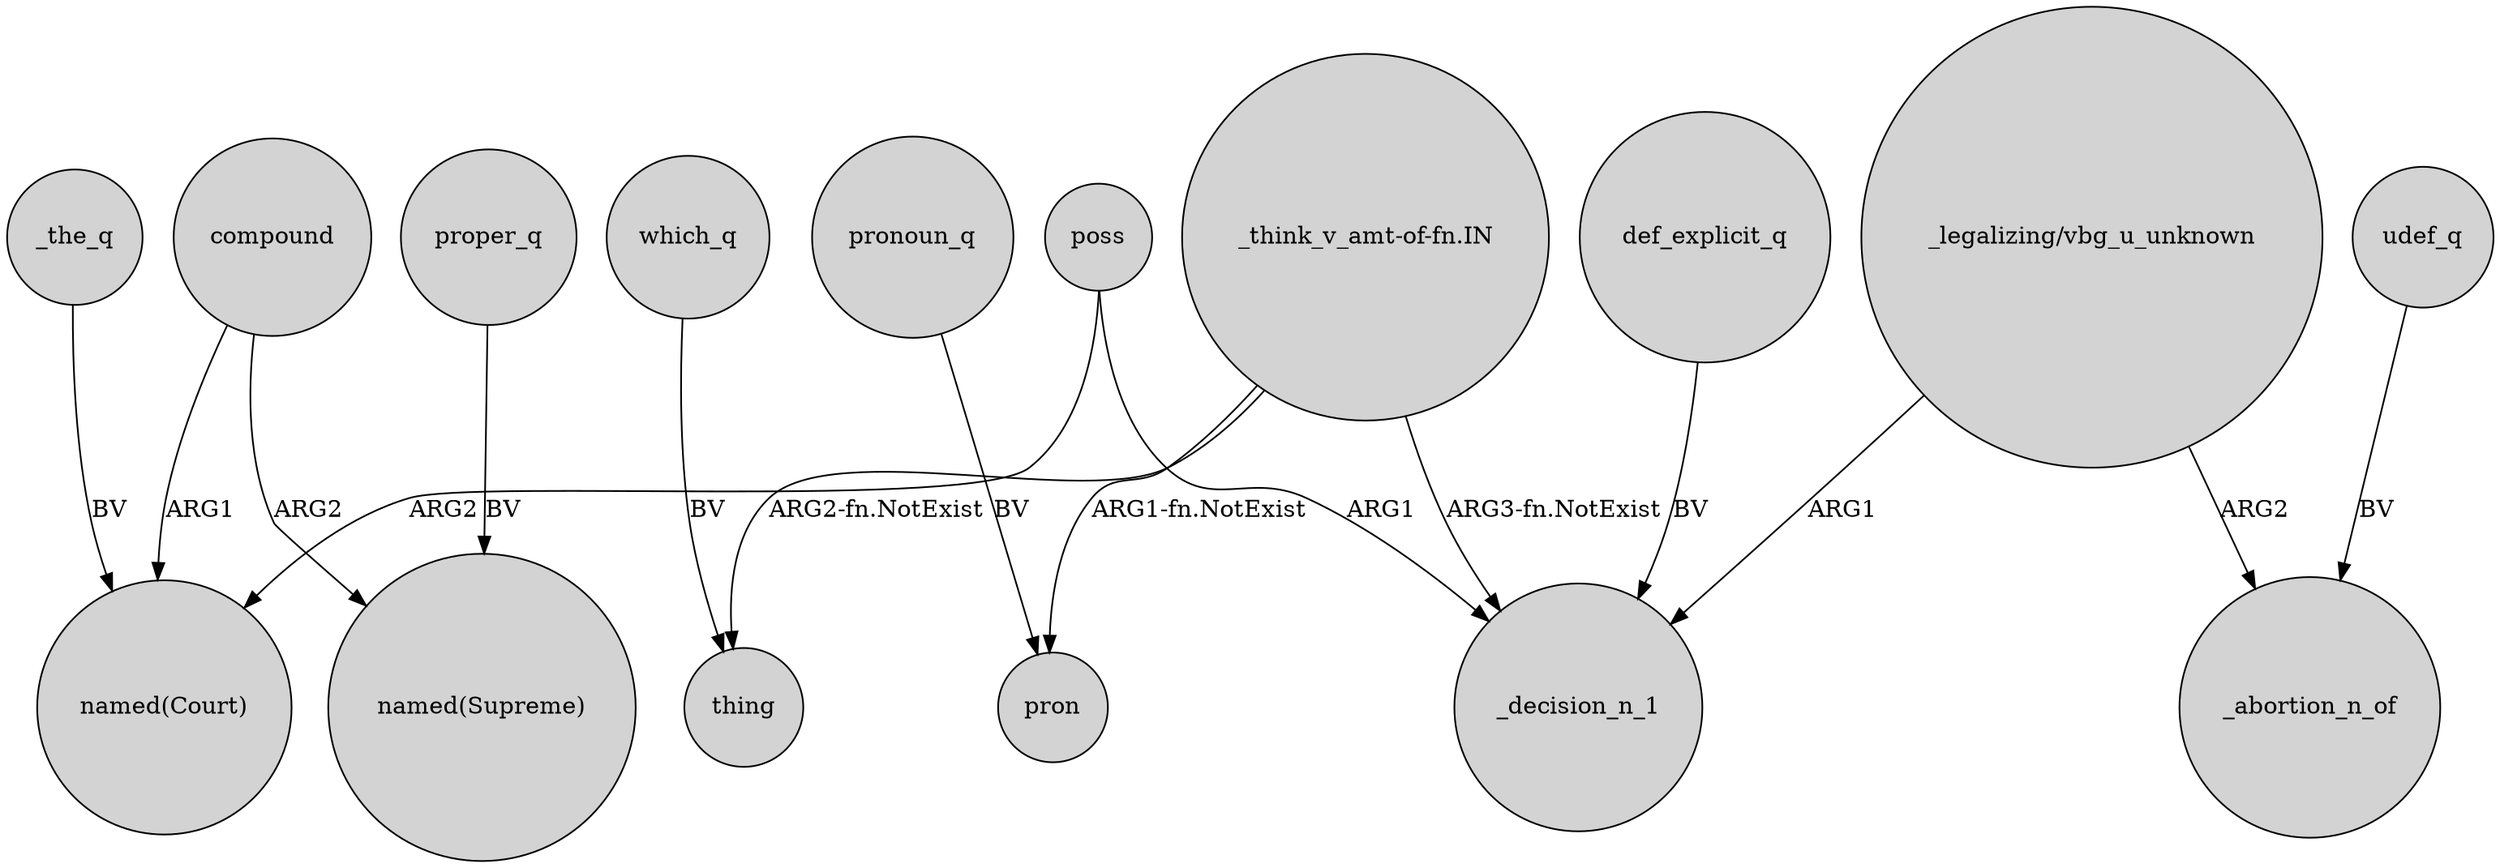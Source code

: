 digraph {
	node [shape=circle style=filled]
	"_think_v_amt-of-fn.IN" -> thing [label="ARG2-fn.NotExist"]
	udef_q -> _abortion_n_of [label=BV]
	compound -> "named(Supreme)" [label=ARG2]
	poss -> _decision_n_1 [label=ARG1]
	def_explicit_q -> _decision_n_1 [label=BV]
	_the_q -> "named(Court)" [label=BV]
	"_legalizing/vbg_u_unknown" -> _decision_n_1 [label=ARG1]
	"_legalizing/vbg_u_unknown" -> _abortion_n_of [label=ARG2]
	"_think_v_amt-of-fn.IN" -> _decision_n_1 [label="ARG3-fn.NotExist"]
	proper_q -> "named(Supreme)" [label=BV]
	"_think_v_amt-of-fn.IN" -> pron [label="ARG1-fn.NotExist"]
	poss -> "named(Court)" [label=ARG2]
	compound -> "named(Court)" [label=ARG1]
	which_q -> thing [label=BV]
	pronoun_q -> pron [label=BV]
}
